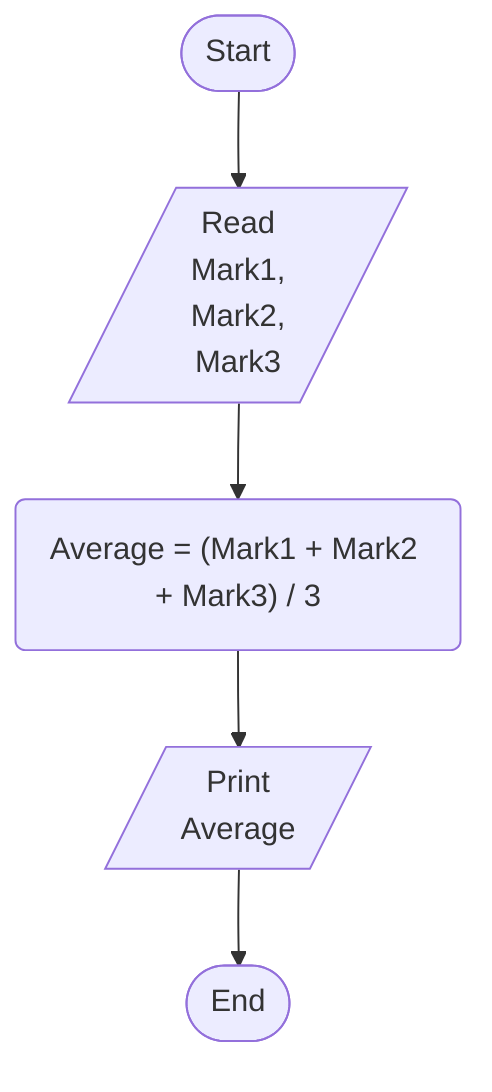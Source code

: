 %% Write a program to ask the user to enter:
%% • Mark1
%% • Mark2
%% • Mark3
%% Then print the average of entered marks
%% Steps
%% Step 1: Ask the user to enter (Mark1, Mark2, Mark3)
%% Step 2: Average = (Mark1 + Mark2 + Mark3) / 3
%% Step 3: Print the average of entered marks

flowchart TD
    Start([Start])
    ReadThreeMarks[/Read\nMark1,\nMark2,\nMark3/]
    AverageOfThreeMarks("Average = (Mark1 + Mark2 + Mark3) / 3")
    PrintAverage[/Print\nAverage/]
    End([End])
    Start --> ReadThreeMarks --> AverageOfThreeMarks --> PrintAverage --> End